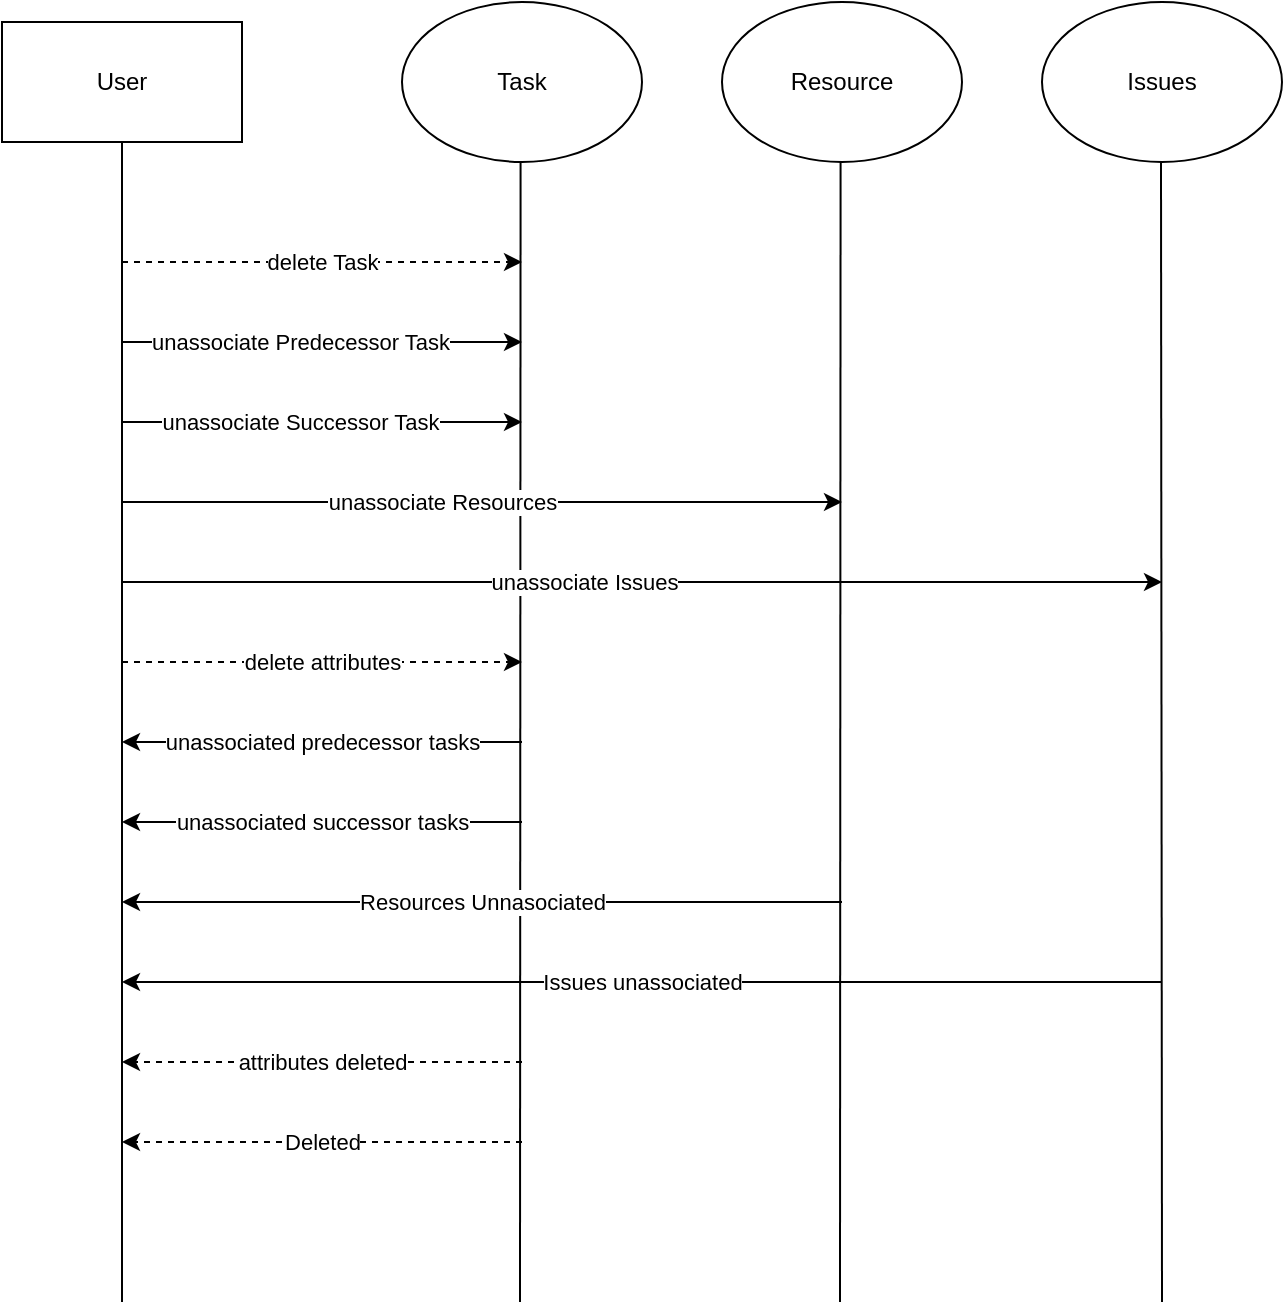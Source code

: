 <mxfile version="13.0.6" type="github">
  <diagram id="fuKhKUKI9TPdpv6UsRDI" name="Page-1">
    <mxGraphModel dx="700" dy="784" grid="1" gridSize="10" guides="1" tooltips="1" connect="1" arrows="1" fold="1" page="1" pageScale="1" pageWidth="850" pageHeight="1100" math="0" shadow="0">
      <root>
        <mxCell id="0" />
        <mxCell id="1" parent="0" />
        <mxCell id="qZje0iIkWgZtfKszHh38-1" value="User" style="rounded=0;whiteSpace=wrap;html=1;" parent="1" vertex="1">
          <mxGeometry x="80" y="80" width="120" height="60" as="geometry" />
        </mxCell>
        <mxCell id="qZje0iIkWgZtfKszHh38-2" value="" style="endArrow=none;html=1;entryX=0.5;entryY=1;entryDx=0;entryDy=0;" parent="1" target="qZje0iIkWgZtfKszHh38-1" edge="1">
          <mxGeometry width="50" height="50" relative="1" as="geometry">
            <mxPoint x="140" y="720" as="sourcePoint" />
            <mxPoint x="170" y="350" as="targetPoint" />
          </mxGeometry>
        </mxCell>
        <mxCell id="qZje0iIkWgZtfKszHh38-3" value="Task" style="ellipse;whiteSpace=wrap;html=1;" parent="1" vertex="1">
          <mxGeometry x="280" y="70" width="120" height="80" as="geometry" />
        </mxCell>
        <mxCell id="qZje0iIkWgZtfKszHh38-4" value="Resource" style="ellipse;whiteSpace=wrap;html=1;" parent="1" vertex="1">
          <mxGeometry x="440" y="70" width="120" height="80" as="geometry" />
        </mxCell>
        <mxCell id="qZje0iIkWgZtfKszHh38-6" value="" style="endArrow=none;html=1;entryX=0.5;entryY=1;entryDx=0;entryDy=0;" parent="1" edge="1">
          <mxGeometry width="50" height="50" relative="1" as="geometry">
            <mxPoint x="339" y="720" as="sourcePoint" />
            <mxPoint x="339.29" y="150" as="targetPoint" />
          </mxGeometry>
        </mxCell>
        <mxCell id="qZje0iIkWgZtfKszHh38-7" value="" style="endArrow=none;html=1;entryX=0.5;entryY=1;entryDx=0;entryDy=0;" parent="1" edge="1">
          <mxGeometry width="50" height="50" relative="1" as="geometry">
            <mxPoint x="499" y="720" as="sourcePoint" />
            <mxPoint x="499.29" y="150" as="targetPoint" />
          </mxGeometry>
        </mxCell>
        <mxCell id="qZje0iIkWgZtfKszHh38-17" value="Issues" style="ellipse;whiteSpace=wrap;html=1;" parent="1" vertex="1">
          <mxGeometry x="600" y="70" width="120" height="80" as="geometry" />
        </mxCell>
        <mxCell id="uHhbq6WGqlBZ4b7MEo-g-2" value="" style="endArrow=none;html=1;entryX=0.5;entryY=1;entryDx=0;entryDy=0;" parent="1" edge="1">
          <mxGeometry width="50" height="50" relative="1" as="geometry">
            <mxPoint x="660" y="720" as="sourcePoint" />
            <mxPoint x="659.5" y="150" as="targetPoint" />
          </mxGeometry>
        </mxCell>
        <mxCell id="uHhbq6WGqlBZ4b7MEo-g-4" value="delete Task" style="endArrow=classic;dashed=1;html=1;" parent="1" edge="1">
          <mxGeometry width="160" relative="1" as="geometry">
            <mxPoint x="140" y="200" as="sourcePoint" />
            <mxPoint x="340" y="200" as="targetPoint" />
          </mxGeometry>
        </mxCell>
        <mxCell id="uHhbq6WGqlBZ4b7MEo-g-6" value="unassociate Resources" style="endArrow=classic;html=1;" parent="1" edge="1">
          <mxGeometry x="-0.111" width="50" height="50" relative="1" as="geometry">
            <mxPoint x="140" y="320" as="sourcePoint" />
            <mxPoint x="500" y="320" as="targetPoint" />
            <mxPoint as="offset" />
          </mxGeometry>
        </mxCell>
        <mxCell id="uHhbq6WGqlBZ4b7MEo-g-8" value="unassociate Predecessor Task" style="endArrow=classic;html=1;" parent="1" edge="1">
          <mxGeometry x="-0.111" width="50" height="50" relative="1" as="geometry">
            <mxPoint x="140" y="240" as="sourcePoint" />
            <mxPoint x="340" y="240" as="targetPoint" />
            <mxPoint as="offset" />
          </mxGeometry>
        </mxCell>
        <mxCell id="uHhbq6WGqlBZ4b7MEo-g-9" value="unassociate Successor Task" style="endArrow=classic;html=1;" parent="1" edge="1">
          <mxGeometry x="-0.111" width="50" height="50" relative="1" as="geometry">
            <mxPoint x="140" y="280" as="sourcePoint" />
            <mxPoint x="340" y="280" as="targetPoint" />
            <mxPoint as="offset" />
          </mxGeometry>
        </mxCell>
        <mxCell id="uHhbq6WGqlBZ4b7MEo-g-10" value="unassociate Issues" style="endArrow=classic;html=1;" parent="1" edge="1">
          <mxGeometry x="-0.111" width="50" height="50" relative="1" as="geometry">
            <mxPoint x="140" y="360" as="sourcePoint" />
            <mxPoint x="660" y="360" as="targetPoint" />
            <mxPoint as="offset" />
          </mxGeometry>
        </mxCell>
        <mxCell id="uHhbq6WGqlBZ4b7MEo-g-11" value="delete attributes" style="endArrow=classic;dashed=1;html=1;" parent="1" edge="1">
          <mxGeometry width="160" relative="1" as="geometry">
            <mxPoint x="140" y="400" as="sourcePoint" />
            <mxPoint x="340" y="400" as="targetPoint" />
            <Array as="points">
              <mxPoint x="240" y="400" />
            </Array>
            <mxPoint as="offset" />
          </mxGeometry>
        </mxCell>
        <mxCell id="uHhbq6WGqlBZ4b7MEo-g-12" value="attributes deleted" style="endArrow=classic;html=1;dashed=1;" parent="1" edge="1">
          <mxGeometry width="50" height="50" relative="1" as="geometry">
            <mxPoint x="340" y="600" as="sourcePoint" />
            <mxPoint x="140" y="600" as="targetPoint" />
            <mxPoint as="offset" />
          </mxGeometry>
        </mxCell>
        <mxCell id="uHhbq6WGqlBZ4b7MEo-g-13" value="Resources Unnasociated" style="endArrow=classic;html=1;" parent="1" edge="1">
          <mxGeometry width="50" height="50" relative="1" as="geometry">
            <mxPoint x="500" y="520" as="sourcePoint" />
            <mxPoint x="140" y="520" as="targetPoint" />
            <mxPoint as="offset" />
          </mxGeometry>
        </mxCell>
        <mxCell id="uHhbq6WGqlBZ4b7MEo-g-14" value="unassociated predecessor tasks" style="endArrow=classic;html=1;" parent="1" edge="1">
          <mxGeometry width="50" height="50" relative="1" as="geometry">
            <mxPoint x="340" y="440" as="sourcePoint" />
            <mxPoint x="140" y="440" as="targetPoint" />
            <mxPoint as="offset" />
          </mxGeometry>
        </mxCell>
        <mxCell id="uHhbq6WGqlBZ4b7MEo-g-15" value="unassociated successor tasks" style="endArrow=classic;html=1;" parent="1" edge="1">
          <mxGeometry width="50" height="50" relative="1" as="geometry">
            <mxPoint x="340" y="480" as="sourcePoint" />
            <mxPoint x="140" y="480" as="targetPoint" />
            <mxPoint as="offset" />
          </mxGeometry>
        </mxCell>
        <mxCell id="uHhbq6WGqlBZ4b7MEo-g-16" value="Issues unassociated" style="endArrow=classic;html=1;" parent="1" edge="1">
          <mxGeometry width="50" height="50" relative="1" as="geometry">
            <mxPoint x="660" y="560" as="sourcePoint" />
            <mxPoint x="140" y="560" as="targetPoint" />
            <mxPoint as="offset" />
          </mxGeometry>
        </mxCell>
        <mxCell id="uHhbq6WGqlBZ4b7MEo-g-17" value="Deleted" style="endArrow=classic;dashed=1;html=1;" parent="1" edge="1">
          <mxGeometry width="50" height="50" relative="1" as="geometry">
            <mxPoint x="340" y="640" as="sourcePoint" />
            <mxPoint x="140" y="640" as="targetPoint" />
            <mxPoint as="offset" />
          </mxGeometry>
        </mxCell>
      </root>
    </mxGraphModel>
  </diagram>
</mxfile>
